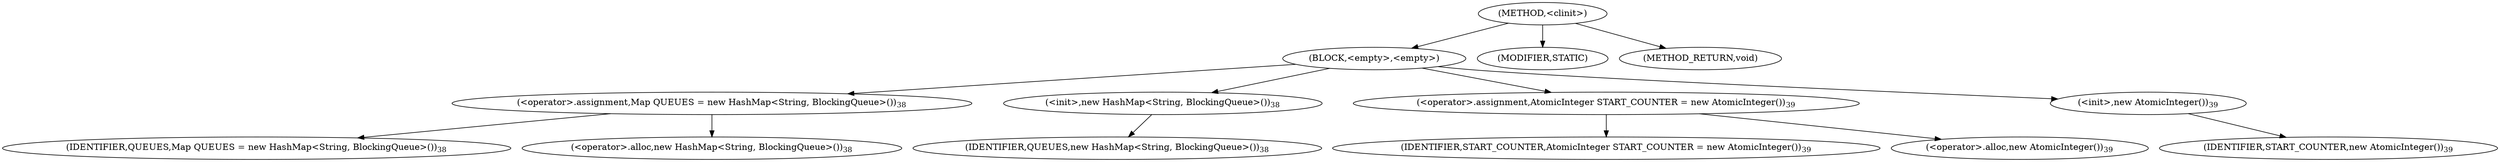 digraph "&lt;clinit&gt;" {  
"152" [label = <(METHOD,&lt;clinit&gt;)> ]
"153" [label = <(BLOCK,&lt;empty&gt;,&lt;empty&gt;)> ]
"154" [label = <(&lt;operator&gt;.assignment,Map QUEUES = new HashMap&lt;String, BlockingQueue&gt;())<SUB>38</SUB>> ]
"155" [label = <(IDENTIFIER,QUEUES,Map QUEUES = new HashMap&lt;String, BlockingQueue&gt;())<SUB>38</SUB>> ]
"156" [label = <(&lt;operator&gt;.alloc,new HashMap&lt;String, BlockingQueue&gt;())<SUB>38</SUB>> ]
"157" [label = <(&lt;init&gt;,new HashMap&lt;String, BlockingQueue&gt;())<SUB>38</SUB>> ]
"3" [label = <(IDENTIFIER,QUEUES,new HashMap&lt;String, BlockingQueue&gt;())<SUB>38</SUB>> ]
"158" [label = <(&lt;operator&gt;.assignment,AtomicInteger START_COUNTER = new AtomicInteger())<SUB>39</SUB>> ]
"159" [label = <(IDENTIFIER,START_COUNTER,AtomicInteger START_COUNTER = new AtomicInteger())<SUB>39</SUB>> ]
"160" [label = <(&lt;operator&gt;.alloc,new AtomicInteger())<SUB>39</SUB>> ]
"161" [label = <(&lt;init&gt;,new AtomicInteger())<SUB>39</SUB>> ]
"5" [label = <(IDENTIFIER,START_COUNTER,new AtomicInteger())<SUB>39</SUB>> ]
"162" [label = <(MODIFIER,STATIC)> ]
"163" [label = <(METHOD_RETURN,void)> ]
  "152" -> "153" 
  "152" -> "162" 
  "152" -> "163" 
  "153" -> "154" 
  "153" -> "157" 
  "153" -> "158" 
  "153" -> "161" 
  "154" -> "155" 
  "154" -> "156" 
  "157" -> "3" 
  "158" -> "159" 
  "158" -> "160" 
  "161" -> "5" 
}
